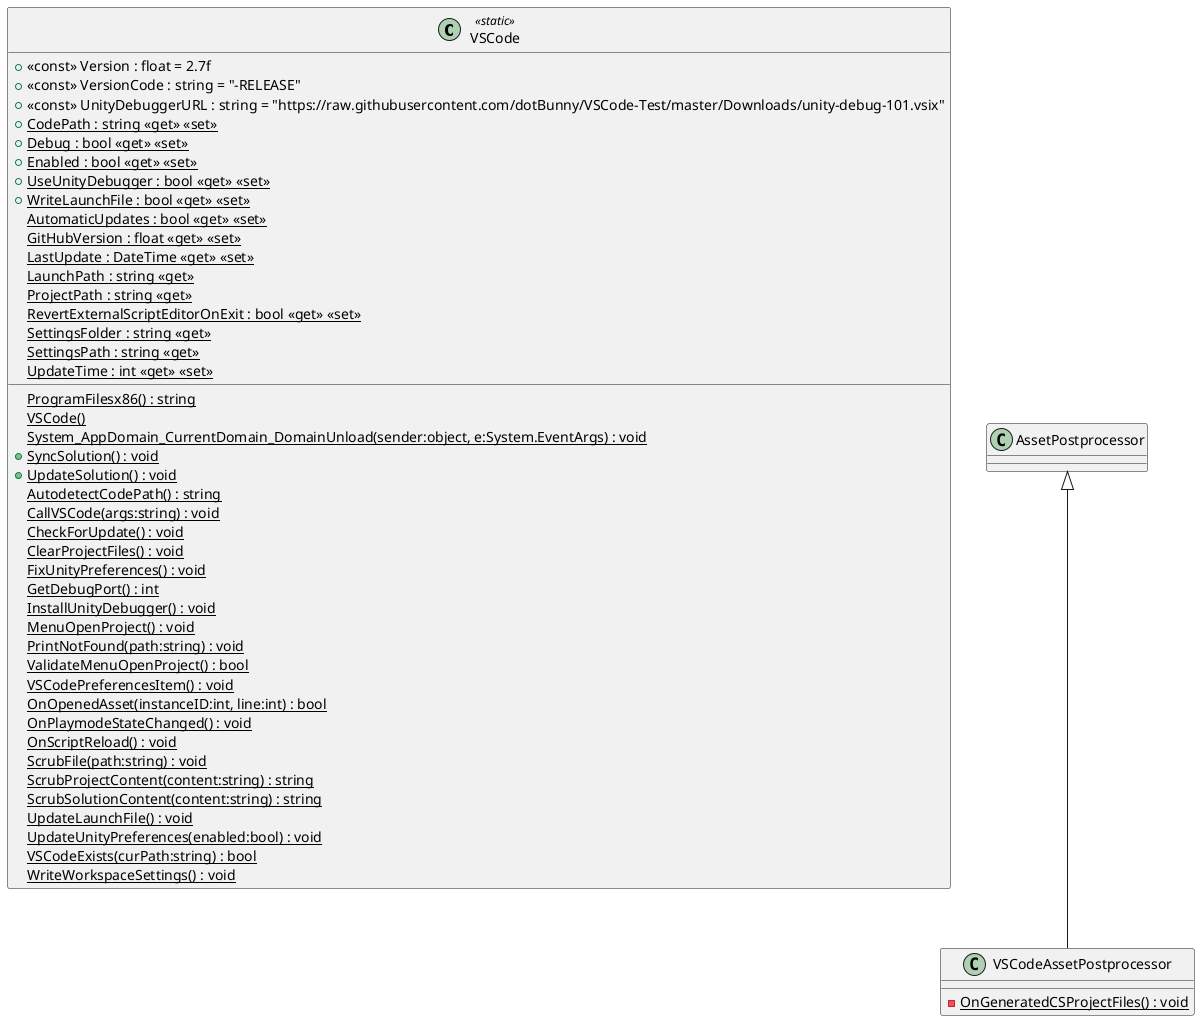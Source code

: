 @startuml
class VSCode <<static>> {
    + <<const>> Version : float = 2.7f
    + <<const>> VersionCode : string = "-RELEASE"
    + <<const>> UnityDebuggerURL : string = "https://raw.githubusercontent.com/dotBunny/VSCode-Test/master/Downloads/unity-debug-101.vsix"
    + {static} CodePath : string <<get>> <<set>>
    {static} ProgramFilesx86() : string
    + {static} Debug : bool <<get>> <<set>>
    + {static} Enabled : bool <<get>> <<set>>
    + {static} UseUnityDebugger : bool <<get>> <<set>>
    + {static} WriteLaunchFile : bool <<get>> <<set>>
    {static} AutomaticUpdates : bool <<get>> <<set>>
    {static} GitHubVersion : float <<get>> <<set>>
    {static} LastUpdate : DateTime <<get>> <<set>>
    {static} LaunchPath : string <<get>>
    {static} ProjectPath : string <<get>>
    {static} RevertExternalScriptEditorOnExit : bool <<get>> <<set>>
    {static} SettingsFolder : string <<get>>
    {static} SettingsPath : string <<get>>
    {static} UpdateTime : int <<get>> <<set>>
    {static} VSCode()
    {static} System_AppDomain_CurrentDomain_DomainUnload(sender:object, e:System.EventArgs) : void
    + {static} SyncSolution() : void
    + {static} UpdateSolution() : void
    {static} AutodetectCodePath() : string
    {static} CallVSCode(args:string) : void
    {static} CheckForUpdate() : void
    {static} ClearProjectFiles() : void
    {static} FixUnityPreferences() : void
    {static} GetDebugPort() : int
    {static} InstallUnityDebugger() : void
    {static} MenuOpenProject() : void
    {static} PrintNotFound(path:string) : void
    {static} ValidateMenuOpenProject() : bool
    {static} VSCodePreferencesItem() : void
    {static} OnOpenedAsset(instanceID:int, line:int) : bool
    {static} OnPlaymodeStateChanged() : void
    {static} OnScriptReload() : void
    {static} ScrubFile(path:string) : void
    {static} ScrubProjectContent(content:string) : string
    {static} ScrubSolutionContent(content:string) : string
    {static} UpdateLaunchFile() : void
    {static} UpdateUnityPreferences(enabled:bool) : void
    {static} VSCodeExists(curPath:string) : bool
    {static} WriteWorkspaceSettings() : void
}
class VSCodeAssetPostprocessor {
    - {static} OnGeneratedCSProjectFiles() : void
}
AssetPostprocessor <|-- VSCodeAssetPostprocessor
@enduml
